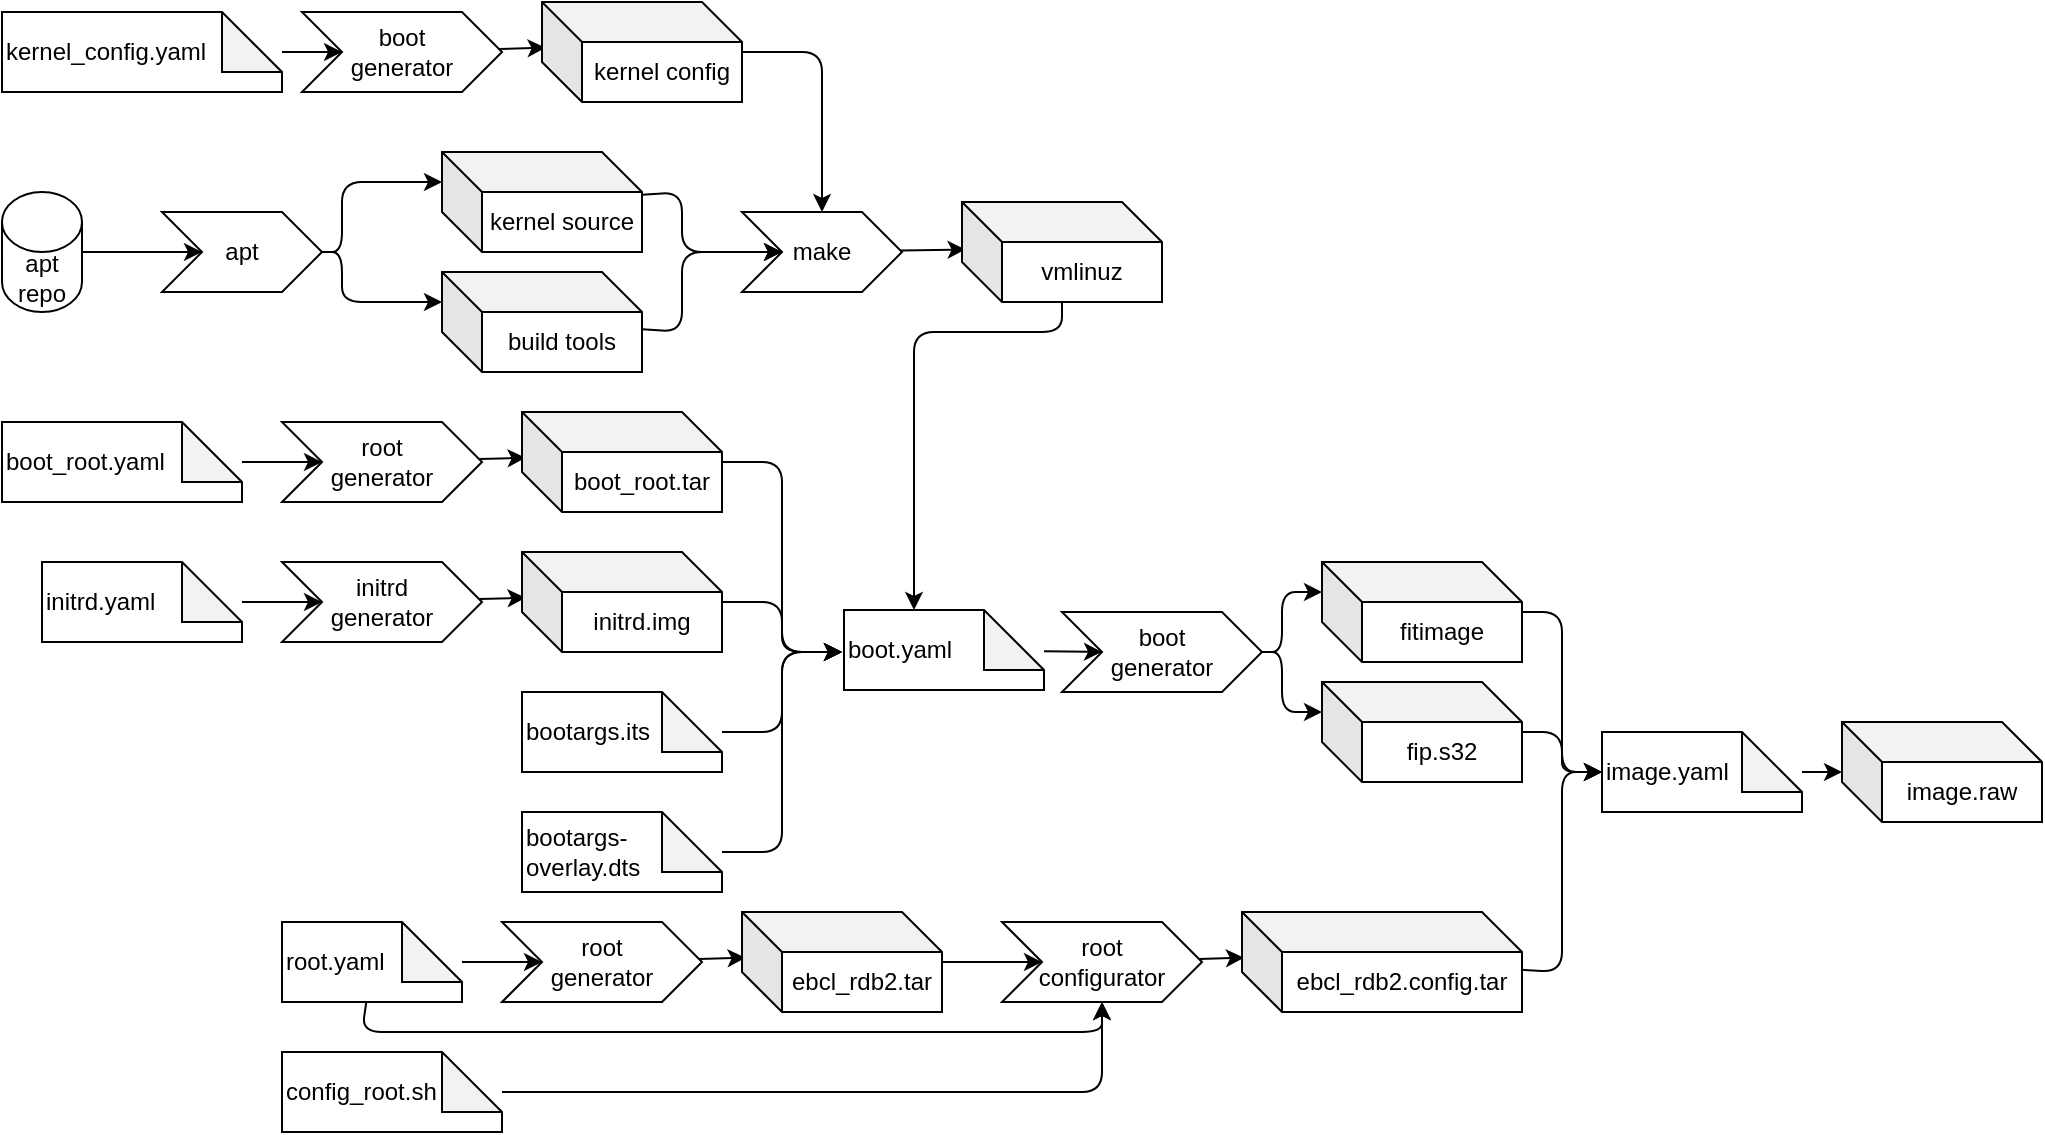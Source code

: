 <mxfile scale="3" border="0">
    <diagram id="tkO2ZHMJw7AgaGIHOpt5" name="Page-1">
        <mxGraphModel dx="1162" dy="607" grid="1" gridSize="10" guides="1" tooltips="1" connect="1" arrows="1" fold="1" page="1" pageScale="1" pageWidth="850" pageHeight="1100" background="#FFFFFF" math="0" shadow="0">
            <root>
                <mxCell id="0"/>
                <mxCell id="1" parent="0"/>
                <mxCell id="7" style="edgeStyle=none;html=1;entryX=0.018;entryY=0.457;entryDx=0;entryDy=0;entryPerimeter=0;" parent="1" source="2" target="6" edge="1">
                    <mxGeometry relative="1" as="geometry"/>
                </mxCell>
                <mxCell id="2" value="root&lt;br&gt;generator" style="shape=step;perimeter=stepPerimeter;whiteSpace=wrap;html=1;fixedSize=1;" parent="1" vertex="1">
                    <mxGeometry x="140" y="245" width="100" height="40" as="geometry"/>
                </mxCell>
                <mxCell id="5" style="edgeStyle=none;html=1;entryX=0;entryY=0.5;entryDx=0;entryDy=0;" parent="1" source="3" target="2" edge="1">
                    <mxGeometry relative="1" as="geometry"/>
                </mxCell>
                <mxCell id="3" value="boot_root.yaml" style="shape=note;whiteSpace=wrap;html=1;backgroundOutline=1;darkOpacity=0.05;align=left;" parent="1" vertex="1">
                    <mxGeometry y="245" width="120" height="40" as="geometry"/>
                </mxCell>
                <mxCell id="17" style="edgeStyle=none;html=1;" parent="1" source="6" edge="1">
                    <mxGeometry relative="1" as="geometry">
                        <Array as="points">
                            <mxPoint x="390" y="265"/>
                            <mxPoint x="390" y="360"/>
                        </Array>
                        <mxPoint x="420" y="360" as="targetPoint"/>
                    </mxGeometry>
                </mxCell>
                <mxCell id="6" value="boot_root.tar" style="shape=cube;whiteSpace=wrap;html=1;boundedLbl=1;backgroundOutline=1;darkOpacity=0.05;darkOpacity2=0.1;" parent="1" vertex="1">
                    <mxGeometry x="260" y="240" width="100" height="50" as="geometry"/>
                </mxCell>
                <mxCell id="8" style="edgeStyle=none;html=1;entryX=0.018;entryY=0.457;entryDx=0;entryDy=0;entryPerimeter=0;" parent="1" source="9" target="12" edge="1">
                    <mxGeometry relative="1" as="geometry"/>
                </mxCell>
                <mxCell id="9" value="initrd&lt;br&gt;generator" style="shape=step;perimeter=stepPerimeter;whiteSpace=wrap;html=1;fixedSize=1;" parent="1" vertex="1">
                    <mxGeometry x="140" y="315" width="100" height="40" as="geometry"/>
                </mxCell>
                <mxCell id="10" style="edgeStyle=none;html=1;entryX=0;entryY=0.5;entryDx=0;entryDy=0;" parent="1" source="11" target="9" edge="1">
                    <mxGeometry relative="1" as="geometry"/>
                </mxCell>
                <mxCell id="11" value="initrd.yaml" style="shape=note;whiteSpace=wrap;html=1;backgroundOutline=1;darkOpacity=0.05;align=left;" parent="1" vertex="1">
                    <mxGeometry x="20" y="315" width="100" height="40" as="geometry"/>
                </mxCell>
                <mxCell id="18" style="edgeStyle=none;html=1;" parent="1" source="12" edge="1">
                    <mxGeometry relative="1" as="geometry">
                        <mxPoint x="420" y="360" as="targetPoint"/>
                        <Array as="points">
                            <mxPoint x="390" y="335"/>
                            <mxPoint x="390" y="360"/>
                        </Array>
                    </mxGeometry>
                </mxCell>
                <mxCell id="12" value="initrd.img" style="shape=cube;whiteSpace=wrap;html=1;boundedLbl=1;backgroundOutline=1;darkOpacity=0.05;darkOpacity2=0.1;" parent="1" vertex="1">
                    <mxGeometry x="260" y="310" width="100" height="50" as="geometry"/>
                </mxCell>
                <mxCell id="19" style="edgeStyle=none;html=1;" parent="1" source="13" edge="1">
                    <mxGeometry relative="1" as="geometry">
                        <Array as="points">
                            <mxPoint x="390" y="400"/>
                            <mxPoint x="390" y="360"/>
                        </Array>
                        <mxPoint x="420" y="360" as="targetPoint"/>
                    </mxGeometry>
                </mxCell>
                <mxCell id="13" value="bootargs.its" style="shape=note;whiteSpace=wrap;html=1;backgroundOutline=1;darkOpacity=0.05;align=left;" parent="1" vertex="1">
                    <mxGeometry x="260" y="380" width="100" height="40" as="geometry"/>
                </mxCell>
                <mxCell id="20" style="edgeStyle=none;html=1;" parent="1" source="14" edge="1">
                    <mxGeometry relative="1" as="geometry">
                        <Array as="points">
                            <mxPoint x="390" y="460"/>
                            <mxPoint x="390" y="360"/>
                        </Array>
                        <mxPoint x="420" y="360" as="targetPoint"/>
                    </mxGeometry>
                </mxCell>
                <mxCell id="14" value="bootargs-overlay.dts" style="shape=note;whiteSpace=wrap;html=1;backgroundOutline=1;darkOpacity=0.05;align=left;" parent="1" vertex="1">
                    <mxGeometry x="260" y="440" width="100" height="40" as="geometry"/>
                </mxCell>
                <mxCell id="23" style="edgeStyle=none;html=1;entryX=0;entryY=0;entryDx=0;entryDy=15;entryPerimeter=0;" parent="1" source="15" target="21" edge="1">
                    <mxGeometry relative="1" as="geometry">
                        <Array as="points">
                            <mxPoint x="640" y="360"/>
                            <mxPoint x="640" y="330"/>
                        </Array>
                    </mxGeometry>
                </mxCell>
                <mxCell id="24" style="edgeStyle=none;html=1;entryX=0;entryY=0;entryDx=0;entryDy=15;entryPerimeter=0;" parent="1" source="15" target="22" edge="1">
                    <mxGeometry relative="1" as="geometry">
                        <Array as="points">
                            <mxPoint x="640" y="360"/>
                            <mxPoint x="640" y="390"/>
                        </Array>
                    </mxGeometry>
                </mxCell>
                <mxCell id="15" value="boot&lt;br&gt;generator" style="shape=step;perimeter=stepPerimeter;whiteSpace=wrap;html=1;fixedSize=1;" parent="1" vertex="1">
                    <mxGeometry x="530" y="340" width="100" height="40" as="geometry"/>
                </mxCell>
                <mxCell id="40" style="edgeStyle=none;html=1;entryX=0;entryY=0.5;entryDx=0;entryDy=0;entryPerimeter=0;" parent="1" source="21" target="39" edge="1">
                    <mxGeometry relative="1" as="geometry">
                        <Array as="points">
                            <mxPoint x="780" y="340"/>
                            <mxPoint x="780" y="420"/>
                        </Array>
                    </mxGeometry>
                </mxCell>
                <mxCell id="21" value="fitimage" style="shape=cube;whiteSpace=wrap;html=1;boundedLbl=1;backgroundOutline=1;darkOpacity=0.05;darkOpacity2=0.1;" parent="1" vertex="1">
                    <mxGeometry x="660" y="315" width="100" height="50" as="geometry"/>
                </mxCell>
                <mxCell id="41" style="edgeStyle=none;html=1;entryX=0;entryY=0.5;entryDx=0;entryDy=0;entryPerimeter=0;" parent="1" source="22" target="39" edge="1">
                    <mxGeometry relative="1" as="geometry">
                        <Array as="points">
                            <mxPoint x="780" y="400"/>
                            <mxPoint x="780" y="420"/>
                        </Array>
                    </mxGeometry>
                </mxCell>
                <mxCell id="22" value="fip.s32" style="shape=cube;whiteSpace=wrap;html=1;boundedLbl=1;backgroundOutline=1;darkOpacity=0.05;darkOpacity2=0.1;" parent="1" vertex="1">
                    <mxGeometry x="660" y="375" width="100" height="50" as="geometry"/>
                </mxCell>
                <mxCell id="27" style="edgeStyle=none;html=1;entryX=0;entryY=0.5;entryDx=0;entryDy=0;" parent="1" source="25" target="15" edge="1">
                    <mxGeometry relative="1" as="geometry"/>
                </mxCell>
                <mxCell id="25" value="boot.yaml" style="shape=note;whiteSpace=wrap;html=1;backgroundOutline=1;darkOpacity=0.05;align=left;" parent="1" vertex="1">
                    <mxGeometry x="421" y="339" width="100" height="40" as="geometry"/>
                </mxCell>
                <mxCell id="28" style="edgeStyle=none;html=1;entryX=0.018;entryY=0.457;entryDx=0;entryDy=0;entryPerimeter=0;" parent="1" source="29" target="32" edge="1">
                    <mxGeometry relative="1" as="geometry"/>
                </mxCell>
                <mxCell id="29" value="root&lt;br&gt;generator" style="shape=step;perimeter=stepPerimeter;whiteSpace=wrap;html=1;fixedSize=1;" parent="1" vertex="1">
                    <mxGeometry x="250" y="495" width="100" height="40" as="geometry"/>
                </mxCell>
                <mxCell id="30" style="edgeStyle=none;html=1;entryX=0;entryY=0.5;entryDx=0;entryDy=0;" parent="1" source="31" target="29" edge="1">
                    <mxGeometry relative="1" as="geometry"/>
                </mxCell>
                <mxCell id="35" style="edgeStyle=none;html=1;entryX=0.5;entryY=1;entryDx=0;entryDy=0;" parent="1" source="31" target="33" edge="1">
                    <mxGeometry relative="1" as="geometry">
                        <Array as="points">
                            <mxPoint x="180" y="550"/>
                            <mxPoint x="550" y="550"/>
                        </Array>
                    </mxGeometry>
                </mxCell>
                <mxCell id="31" value="root.yaml" style="shape=note;whiteSpace=wrap;html=1;backgroundOutline=1;darkOpacity=0.05;align=left;" parent="1" vertex="1">
                    <mxGeometry x="140" y="495" width="90" height="40" as="geometry"/>
                </mxCell>
                <mxCell id="34" style="edgeStyle=none;html=1;entryX=0;entryY=0.5;entryDx=0;entryDy=0;" parent="1" source="32" target="33" edge="1">
                    <mxGeometry relative="1" as="geometry"/>
                </mxCell>
                <mxCell id="32" value="ebcl_rdb2.tar" style="shape=cube;whiteSpace=wrap;html=1;boundedLbl=1;backgroundOutline=1;darkOpacity=0.05;darkOpacity2=0.1;" parent="1" vertex="1">
                    <mxGeometry x="370" y="490" width="100" height="50" as="geometry"/>
                </mxCell>
                <mxCell id="38" style="edgeStyle=none;html=1;entryX=0.007;entryY=0.457;entryDx=0;entryDy=0;entryPerimeter=0;" parent="1" source="33" target="36" edge="1">
                    <mxGeometry relative="1" as="geometry"/>
                </mxCell>
                <mxCell id="33" value="root&lt;br&gt;configurator" style="shape=step;perimeter=stepPerimeter;whiteSpace=wrap;html=1;fixedSize=1;" parent="1" vertex="1">
                    <mxGeometry x="500" y="495" width="100" height="40" as="geometry"/>
                </mxCell>
                <mxCell id="42" style="edgeStyle=none;html=1;entryX=0;entryY=0.5;entryDx=0;entryDy=0;entryPerimeter=0;" parent="1" source="36" target="39" edge="1">
                    <mxGeometry relative="1" as="geometry">
                        <Array as="points">
                            <mxPoint x="780" y="520"/>
                            <mxPoint x="780" y="420"/>
                        </Array>
                    </mxGeometry>
                </mxCell>
                <mxCell id="36" value="ebcl_rdb2.config.tar" style="shape=cube;whiteSpace=wrap;html=1;boundedLbl=1;backgroundOutline=1;darkOpacity=0.05;darkOpacity2=0.1;" parent="1" vertex="1">
                    <mxGeometry x="620" y="490" width="140" height="50" as="geometry"/>
                </mxCell>
                <mxCell id="44" style="edgeStyle=none;html=1;" parent="1" source="39" target="43" edge="1">
                    <mxGeometry relative="1" as="geometry"/>
                </mxCell>
                <mxCell id="39" value="image.yaml" style="shape=note;whiteSpace=wrap;html=1;backgroundOutline=1;darkOpacity=0.05;align=left;" parent="1" vertex="1">
                    <mxGeometry x="800" y="400" width="100" height="40" as="geometry"/>
                </mxCell>
                <mxCell id="43" value="image.raw" style="shape=cube;whiteSpace=wrap;html=1;boundedLbl=1;backgroundOutline=1;darkOpacity=0.05;darkOpacity2=0.1;" parent="1" vertex="1">
                    <mxGeometry x="920" y="395" width="100" height="50" as="geometry"/>
                </mxCell>
                <mxCell id="46" style="edgeStyle=none;html=1;entryX=0.5;entryY=1;entryDx=0;entryDy=0;" parent="1" source="45" target="33" edge="1">
                    <mxGeometry relative="1" as="geometry">
                        <Array as="points">
                            <mxPoint x="550" y="580"/>
                        </Array>
                    </mxGeometry>
                </mxCell>
                <mxCell id="45" value="config_root.sh" style="shape=note;whiteSpace=wrap;html=1;backgroundOutline=1;darkOpacity=0.05;align=left;" parent="1" vertex="1">
                    <mxGeometry x="140" y="560" width="110" height="40" as="geometry"/>
                </mxCell>
                <mxCell id="49" style="edgeStyle=none;html=1;entryX=0;entryY=0.5;entryDx=0;entryDy=0;" edge="1" parent="1" source="47" target="48">
                    <mxGeometry relative="1" as="geometry"/>
                </mxCell>
                <mxCell id="47" value="apt&lt;br&gt;repo" style="shape=cylinder3;whiteSpace=wrap;html=1;boundedLbl=1;backgroundOutline=1;size=15;" vertex="1" parent="1">
                    <mxGeometry y="130" width="40" height="60" as="geometry"/>
                </mxCell>
                <mxCell id="52" style="edgeStyle=none;html=1;entryX=0;entryY=0;entryDx=0;entryDy=15;entryPerimeter=0;" edge="1" parent="1" source="48" target="50">
                    <mxGeometry relative="1" as="geometry">
                        <Array as="points">
                            <mxPoint x="170" y="160"/>
                            <mxPoint x="170" y="125"/>
                        </Array>
                    </mxGeometry>
                </mxCell>
                <mxCell id="53" style="edgeStyle=none;html=1;entryX=0;entryY=0;entryDx=0;entryDy=15;entryPerimeter=0;" edge="1" parent="1" source="48" target="51">
                    <mxGeometry relative="1" as="geometry">
                        <Array as="points">
                            <mxPoint x="170" y="160"/>
                            <mxPoint x="170" y="185"/>
                        </Array>
                    </mxGeometry>
                </mxCell>
                <mxCell id="48" value="apt" style="shape=step;perimeter=stepPerimeter;whiteSpace=wrap;html=1;fixedSize=1;" vertex="1" parent="1">
                    <mxGeometry x="80" y="140" width="80" height="40" as="geometry"/>
                </mxCell>
                <mxCell id="55" style="edgeStyle=none;html=1;entryX=0;entryY=0.5;entryDx=0;entryDy=0;" edge="1" parent="1" source="50" target="54">
                    <mxGeometry relative="1" as="geometry">
                        <Array as="points">
                            <mxPoint x="340" y="130"/>
                            <mxPoint x="340" y="160"/>
                        </Array>
                    </mxGeometry>
                </mxCell>
                <mxCell id="50" value="kernel source" style="shape=cube;whiteSpace=wrap;html=1;boundedLbl=1;backgroundOutline=1;darkOpacity=0.05;darkOpacity2=0.1;" vertex="1" parent="1">
                    <mxGeometry x="220" y="110" width="100" height="50" as="geometry"/>
                </mxCell>
                <mxCell id="56" style="edgeStyle=none;html=1;entryX=0;entryY=0.5;entryDx=0;entryDy=0;" edge="1" parent="1" source="51" target="54">
                    <mxGeometry relative="1" as="geometry">
                        <Array as="points">
                            <mxPoint x="340" y="200"/>
                            <mxPoint x="340" y="160"/>
                        </Array>
                    </mxGeometry>
                </mxCell>
                <mxCell id="51" value="build tools" style="shape=cube;whiteSpace=wrap;html=1;boundedLbl=1;backgroundOutline=1;darkOpacity=0.05;darkOpacity2=0.1;" vertex="1" parent="1">
                    <mxGeometry x="220" y="170" width="100" height="50" as="geometry"/>
                </mxCell>
                <mxCell id="58" style="edgeStyle=none;html=1;entryX=0.018;entryY=0.474;entryDx=0;entryDy=0;entryPerimeter=0;" edge="1" parent="1" source="54" target="57">
                    <mxGeometry relative="1" as="geometry"/>
                </mxCell>
                <mxCell id="54" value="make" style="shape=step;perimeter=stepPerimeter;whiteSpace=wrap;html=1;fixedSize=1;" vertex="1" parent="1">
                    <mxGeometry x="370" y="140" width="80" height="40" as="geometry"/>
                </mxCell>
                <mxCell id="59" style="edgeStyle=none;html=1;entryX=0;entryY=0;entryDx=35;entryDy=0;entryPerimeter=0;" edge="1" parent="1" source="57" target="25">
                    <mxGeometry relative="1" as="geometry">
                        <Array as="points">
                            <mxPoint x="530" y="200"/>
                            <mxPoint x="456" y="200"/>
                        </Array>
                    </mxGeometry>
                </mxCell>
                <mxCell id="57" value="vmlinuz" style="shape=cube;whiteSpace=wrap;html=1;boundedLbl=1;backgroundOutline=1;darkOpacity=0.05;darkOpacity2=0.1;" vertex="1" parent="1">
                    <mxGeometry x="480" y="135" width="100" height="50" as="geometry"/>
                </mxCell>
                <mxCell id="64" style="edgeStyle=none;html=1;entryX=0;entryY=0.5;entryDx=0;entryDy=0;" edge="1" parent="1" source="60" target="63">
                    <mxGeometry relative="1" as="geometry"/>
                </mxCell>
                <mxCell id="60" value="kernel_config.yaml" style="shape=note;whiteSpace=wrap;html=1;backgroundOutline=1;darkOpacity=0.05;align=left;" vertex="1" parent="1">
                    <mxGeometry y="40" width="140" height="40" as="geometry"/>
                </mxCell>
                <mxCell id="68" style="edgeStyle=none;html=1;entryX=0.018;entryY=0.457;entryDx=0;entryDy=0;entryPerimeter=0;" edge="1" parent="1" source="63" target="67">
                    <mxGeometry relative="1" as="geometry"/>
                </mxCell>
                <mxCell id="63" value="boot&lt;br&gt;generator" style="shape=step;perimeter=stepPerimeter;whiteSpace=wrap;html=1;fixedSize=1;" vertex="1" parent="1">
                    <mxGeometry x="150" y="40" width="100" height="40" as="geometry"/>
                </mxCell>
                <mxCell id="69" style="edgeStyle=none;html=1;entryX=0.5;entryY=0;entryDx=0;entryDy=0;" edge="1" parent="1" source="67" target="54">
                    <mxGeometry relative="1" as="geometry">
                        <Array as="points">
                            <mxPoint x="410" y="60"/>
                        </Array>
                    </mxGeometry>
                </mxCell>
                <mxCell id="67" value="kernel config" style="shape=cube;whiteSpace=wrap;html=1;boundedLbl=1;backgroundOutline=1;darkOpacity=0.05;darkOpacity2=0.1;" vertex="1" parent="1">
                    <mxGeometry x="270" y="35" width="100" height="50" as="geometry"/>
                </mxCell>
            </root>
        </mxGraphModel>
    </diagram>
</mxfile>
